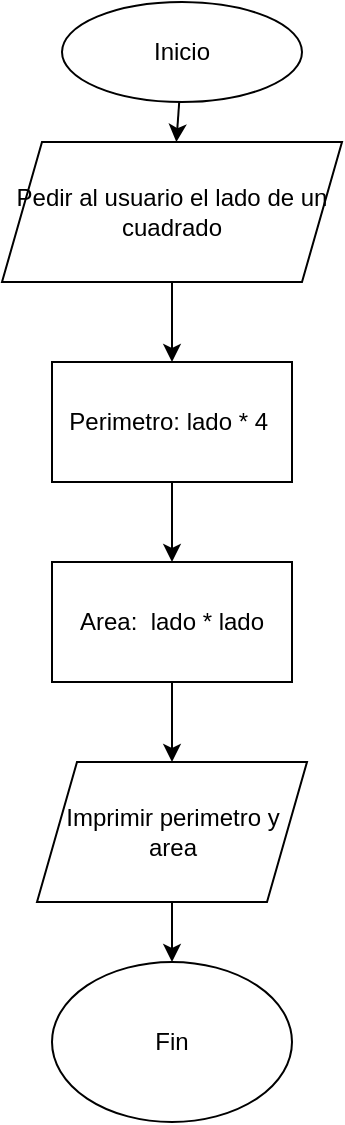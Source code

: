 <mxfile>
    <diagram id="Ai8f0cJYm9YNn-IBGIlH" name="Page-1">
        <mxGraphModel dx="716" dy="470" grid="1" gridSize="10" guides="1" tooltips="1" connect="1" arrows="1" fold="1" page="1" pageScale="1" pageWidth="850" pageHeight="1100" math="0" shadow="0">
            <root>
                <mxCell id="0"/>
                <mxCell id="1" parent="0"/>
                <mxCell id="4" value="" style="edgeStyle=none;html=1;" edge="1" parent="1" source="2" target="3">
                    <mxGeometry relative="1" as="geometry"/>
                </mxCell>
                <mxCell id="2" value="Inicio" style="ellipse;whiteSpace=wrap;html=1;" vertex="1" parent="1">
                    <mxGeometry x="250" y="70" width="120" height="50" as="geometry"/>
                </mxCell>
                <mxCell id="6" value="" style="edgeStyle=none;html=1;" edge="1" parent="1" source="3" target="5">
                    <mxGeometry relative="1" as="geometry"/>
                </mxCell>
                <mxCell id="3" value="Pedir al usuario el lado de un cuadrado&lt;br&gt;" style="shape=parallelogram;perimeter=parallelogramPerimeter;whiteSpace=wrap;html=1;fixedSize=1;" vertex="1" parent="1">
                    <mxGeometry x="220" y="140" width="170" height="70" as="geometry"/>
                </mxCell>
                <mxCell id="8" value="" style="edgeStyle=none;html=1;" edge="1" parent="1" source="5" target="7">
                    <mxGeometry relative="1" as="geometry"/>
                </mxCell>
                <mxCell id="5" value="Perimetro: lado * 4&amp;nbsp;" style="whiteSpace=wrap;html=1;" vertex="1" parent="1">
                    <mxGeometry x="245" y="250" width="120" height="60" as="geometry"/>
                </mxCell>
                <mxCell id="10" value="" style="edgeStyle=none;html=1;" edge="1" parent="1" source="7" target="9">
                    <mxGeometry relative="1" as="geometry"/>
                </mxCell>
                <mxCell id="7" value="Area:&amp;nbsp; lado * lado" style="whiteSpace=wrap;html=1;" vertex="1" parent="1">
                    <mxGeometry x="245" y="350" width="120" height="60" as="geometry"/>
                </mxCell>
                <mxCell id="12" value="" style="edgeStyle=none;html=1;" edge="1" parent="1" source="9" target="11">
                    <mxGeometry relative="1" as="geometry"/>
                </mxCell>
                <mxCell id="9" value="Imprimir perimetro y area" style="shape=parallelogram;perimeter=parallelogramPerimeter;whiteSpace=wrap;html=1;fixedSize=1;" vertex="1" parent="1">
                    <mxGeometry x="237.5" y="450" width="135" height="70" as="geometry"/>
                </mxCell>
                <mxCell id="11" value="Fin&lt;br&gt;" style="ellipse;whiteSpace=wrap;html=1;" vertex="1" parent="1">
                    <mxGeometry x="245" y="550" width="120" height="80" as="geometry"/>
                </mxCell>
            </root>
        </mxGraphModel>
    </diagram>
</mxfile>